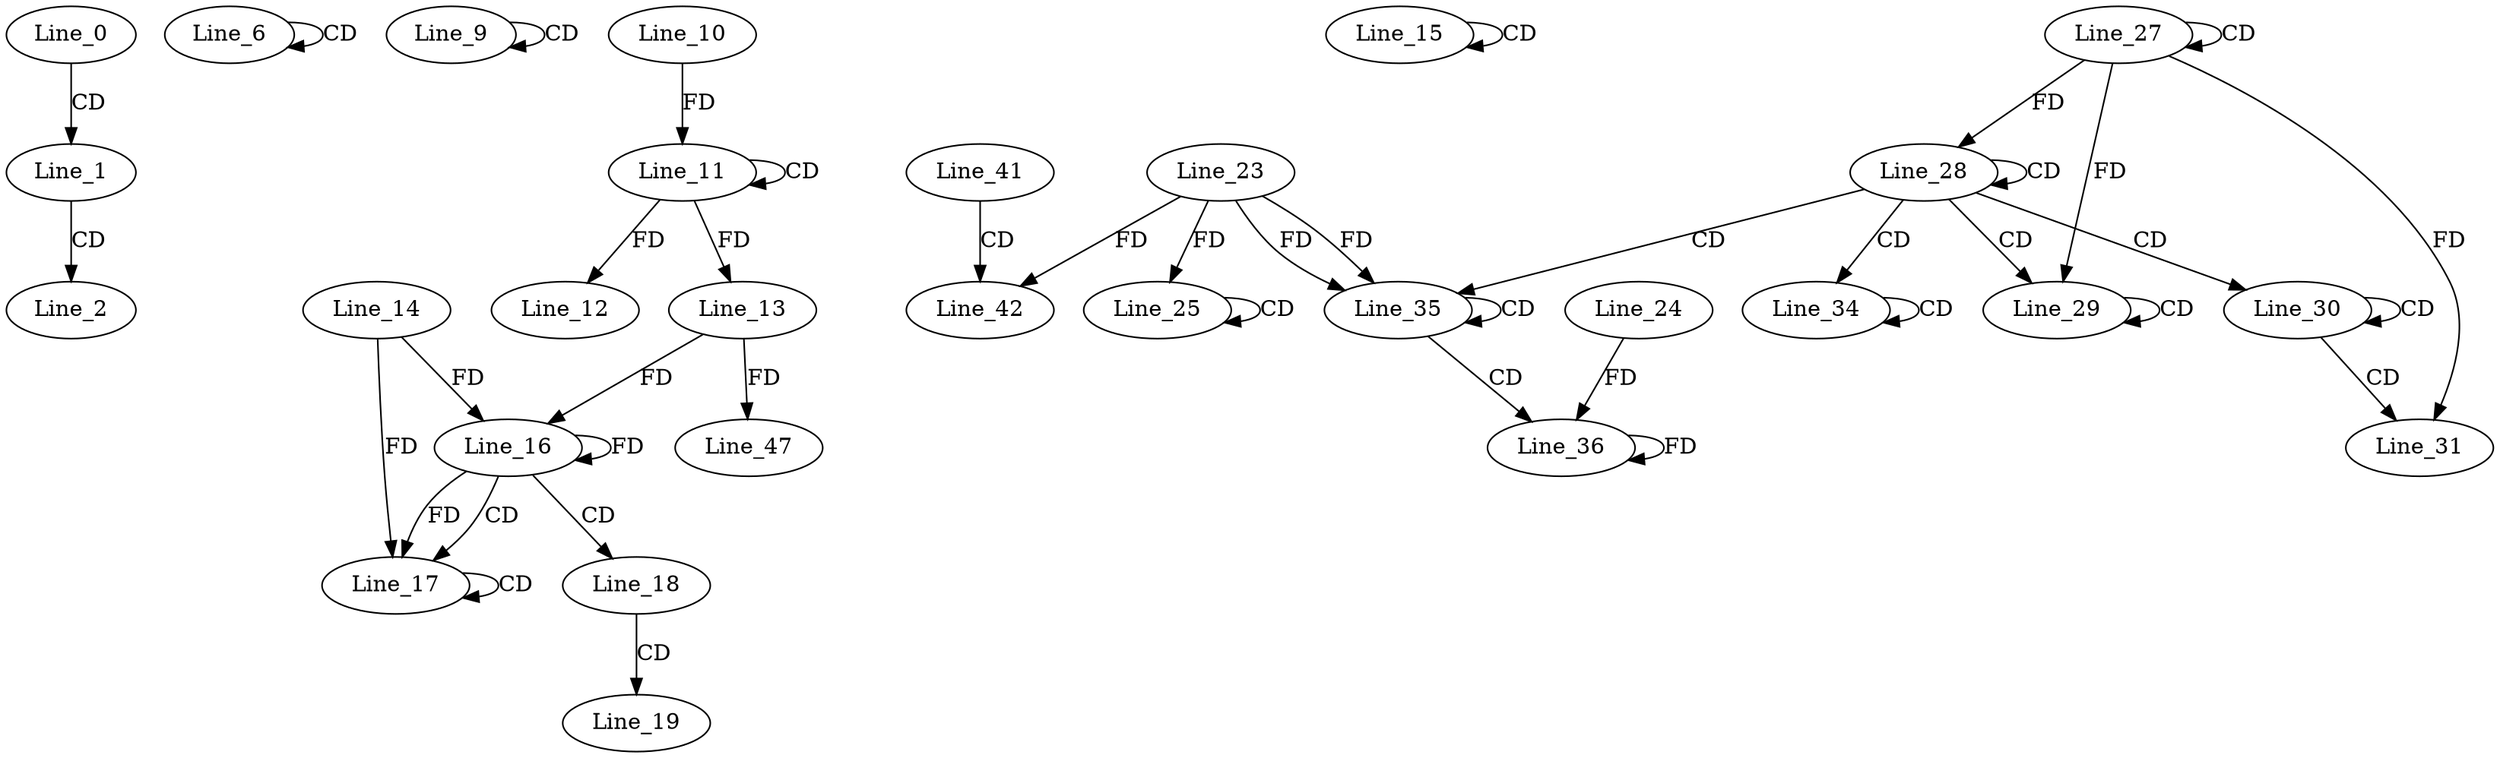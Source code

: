 digraph G {
  Line_0;
  Line_1;
  Line_2;
  Line_6;
  Line_6;
  Line_9;
  Line_9;
  Line_11;
  Line_11;
  Line_10;
  Line_12;
  Line_13;
  Line_15;
  Line_15;
  Line_16;
  Line_14;
  Line_16;
  Line_13;
  Line_16;
  Line_17;
  Line_17;
  Line_18;
  Line_19;
  Line_25;
  Line_25;
  Line_23;
  Line_25;
  Line_27;
  Line_27;
  Line_28;
  Line_28;
  Line_29;
  Line_29;
  Line_30;
  Line_30;
  Line_31;
  Line_34;
  Line_34;
  Line_35;
  Line_35;
  Line_36;
  Line_24;
  Line_41;
  Line_42;
  Line_47;
  Line_0 -> Line_1 [ label="CD" ];
  Line_1 -> Line_2 [ label="CD" ];
  Line_6 -> Line_6 [ label="CD" ];
  Line_9 -> Line_9 [ label="CD" ];
  Line_11 -> Line_11 [ label="CD" ];
  Line_10 -> Line_11 [ label="FD" ];
  Line_11 -> Line_12 [ label="FD" ];
  Line_11 -> Line_13 [ label="FD" ];
  Line_15 -> Line_15 [ label="CD" ];
  Line_16 -> Line_16 [ label="FD" ];
  Line_14 -> Line_16 [ label="FD" ];
  Line_13 -> Line_16 [ label="FD" ];
  Line_16 -> Line_17 [ label="CD" ];
  Line_17 -> Line_17 [ label="CD" ];
  Line_16 -> Line_17 [ label="FD" ];
  Line_14 -> Line_17 [ label="FD" ];
  Line_16 -> Line_18 [ label="CD" ];
  Line_18 -> Line_19 [ label="CD" ];
  Line_25 -> Line_25 [ label="CD" ];
  Line_23 -> Line_25 [ label="FD" ];
  Line_27 -> Line_27 [ label="CD" ];
  Line_28 -> Line_28 [ label="CD" ];
  Line_27 -> Line_28 [ label="FD" ];
  Line_28 -> Line_29 [ label="CD" ];
  Line_29 -> Line_29 [ label="CD" ];
  Line_27 -> Line_29 [ label="FD" ];
  Line_28 -> Line_30 [ label="CD" ];
  Line_30 -> Line_30 [ label="CD" ];
  Line_30 -> Line_31 [ label="CD" ];
  Line_27 -> Line_31 [ label="FD" ];
  Line_28 -> Line_34 [ label="CD" ];
  Line_34 -> Line_34 [ label="CD" ];
  Line_28 -> Line_35 [ label="CD" ];
  Line_23 -> Line_35 [ label="FD" ];
  Line_35 -> Line_35 [ label="CD" ];
  Line_23 -> Line_35 [ label="FD" ];
  Line_35 -> Line_36 [ label="CD" ];
  Line_36 -> Line_36 [ label="FD" ];
  Line_24 -> Line_36 [ label="FD" ];
  Line_41 -> Line_42 [ label="CD" ];
  Line_23 -> Line_42 [ label="FD" ];
  Line_13 -> Line_47 [ label="FD" ];
}
